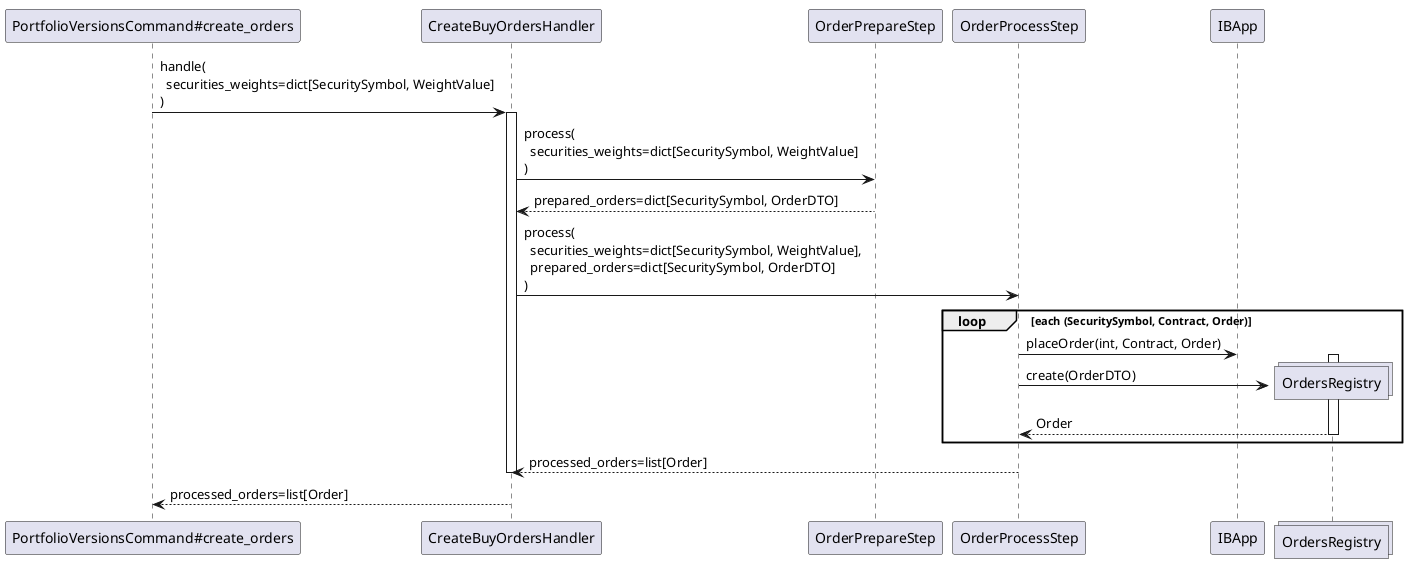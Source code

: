 @startuml
participant "PortfolioVersionsCommand#create_orders" as pvcom
participant CreateBuyOrdersHandler as cbohandl
participant OrderPrepareStep as oprepstep
participant OrderProcessStep as cprocstep
participant IBApp

pvcom -> cbohandl : handle(\n  securities_weights=dict[SecuritySymbol, WeightValue]\n)
activate cbohandl

cbohandl -> oprepstep : process(\n  securities_weights=dict[SecuritySymbol, WeightValue]\n)
oprepstep --> cbohandl : prepared_orders=dict[SecuritySymbol, OrderDTO]

cbohandl -> cprocstep : process(\n  securities_weights=dict[SecuritySymbol, WeightValue],\n  prepared_orders=dict[SecuritySymbol, OrderDTO]\n)
loop each (SecuritySymbol, Contract, Order)
  cprocstep -> IBApp : placeOrder(int, Contract, Order)
  create collections OrdersRegistry
  activate OrdersRegistry
  cprocstep -> OrdersRegistry : create(OrderDTO)
  OrdersRegistry --> cprocstep : Order
  deactivate OrdersRegistry
end
cprocstep --> cbohandl : processed_orders=list[Order]

deactivate cbohandl

cbohandl --> pvcom : processed_orders=list[Order]
@enduml
